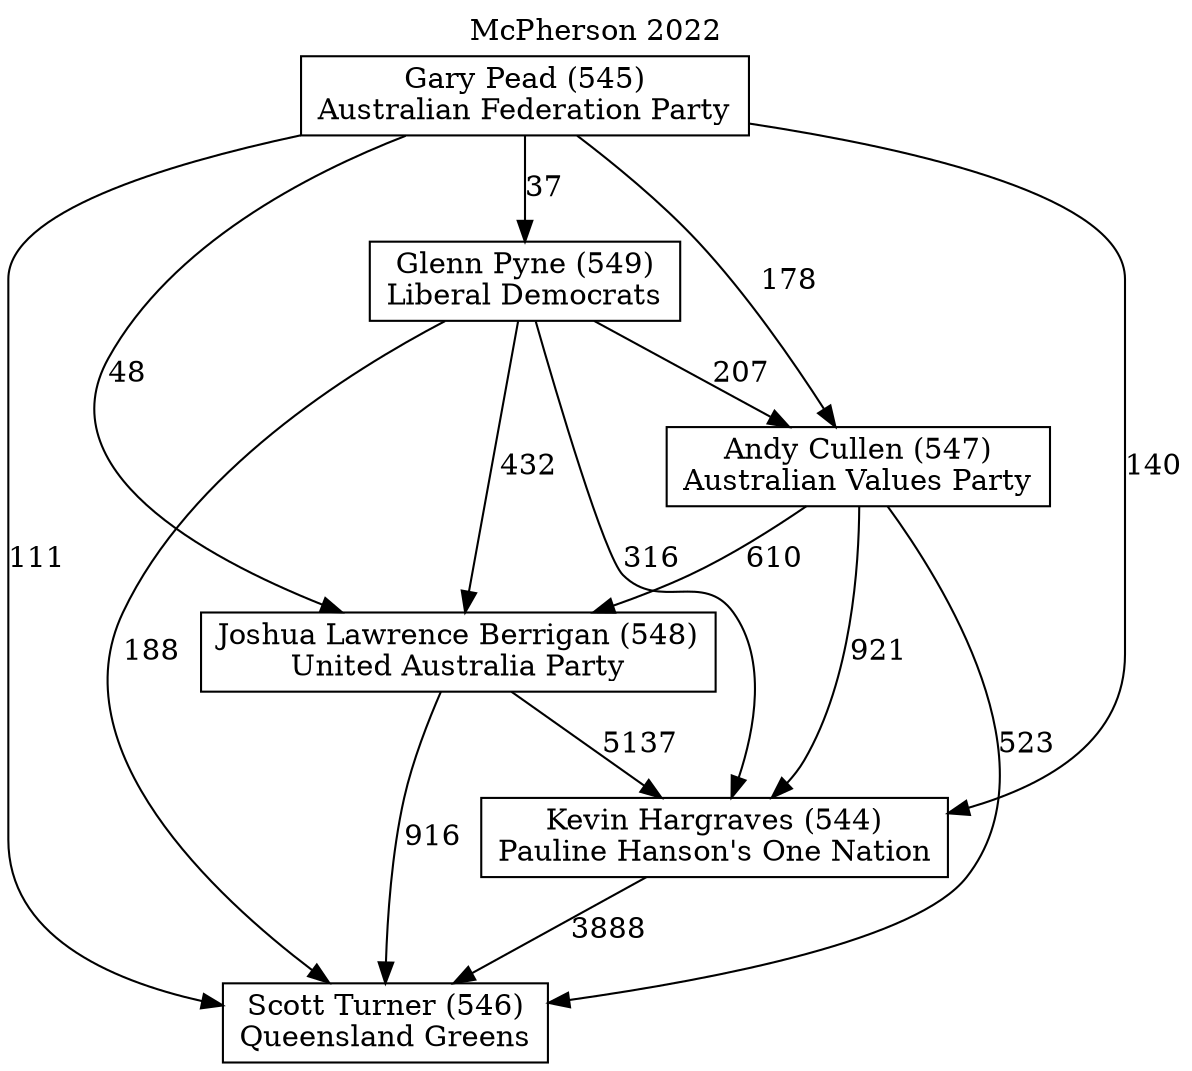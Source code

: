 // House preference flow
digraph "Scott Turner (546)_McPherson_2022" {
	graph [label="McPherson 2022" labelloc=t mclimit=10]
	node [shape=box]
	"Scott Turner (546)" [label="Scott Turner (546)
Queensland Greens"]
	"Glenn Pyne (549)" [label="Glenn Pyne (549)
Liberal Democrats"]
	"Gary Pead (545)" [label="Gary Pead (545)
Australian Federation Party"]
	"Joshua Lawrence Berrigan (548)" [label="Joshua Lawrence Berrigan (548)
United Australia Party"]
	"Andy Cullen (547)" [label="Andy Cullen (547)
Australian Values Party"]
	"Kevin Hargraves (544)" [label="Kevin Hargraves (544)
Pauline Hanson's One Nation"]
	"Kevin Hargraves (544)" -> "Scott Turner (546)" [label=3888]
	"Joshua Lawrence Berrigan (548)" -> "Scott Turner (546)" [label=916]
	"Glenn Pyne (549)" -> "Kevin Hargraves (544)" [label=316]
	"Joshua Lawrence Berrigan (548)" -> "Kevin Hargraves (544)" [label=5137]
	"Andy Cullen (547)" -> "Kevin Hargraves (544)" [label=921]
	"Gary Pead (545)" -> "Joshua Lawrence Berrigan (548)" [label=48]
	"Andy Cullen (547)" -> "Scott Turner (546)" [label=523]
	"Gary Pead (545)" -> "Scott Turner (546)" [label=111]
	"Glenn Pyne (549)" -> "Andy Cullen (547)" [label=207]
	"Glenn Pyne (549)" -> "Scott Turner (546)" [label=188]
	"Gary Pead (545)" -> "Kevin Hargraves (544)" [label=140]
	"Andy Cullen (547)" -> "Joshua Lawrence Berrigan (548)" [label=610]
	"Gary Pead (545)" -> "Andy Cullen (547)" [label=178]
	"Glenn Pyne (549)" -> "Joshua Lawrence Berrigan (548)" [label=432]
	"Gary Pead (545)" -> "Glenn Pyne (549)" [label=37]
}
